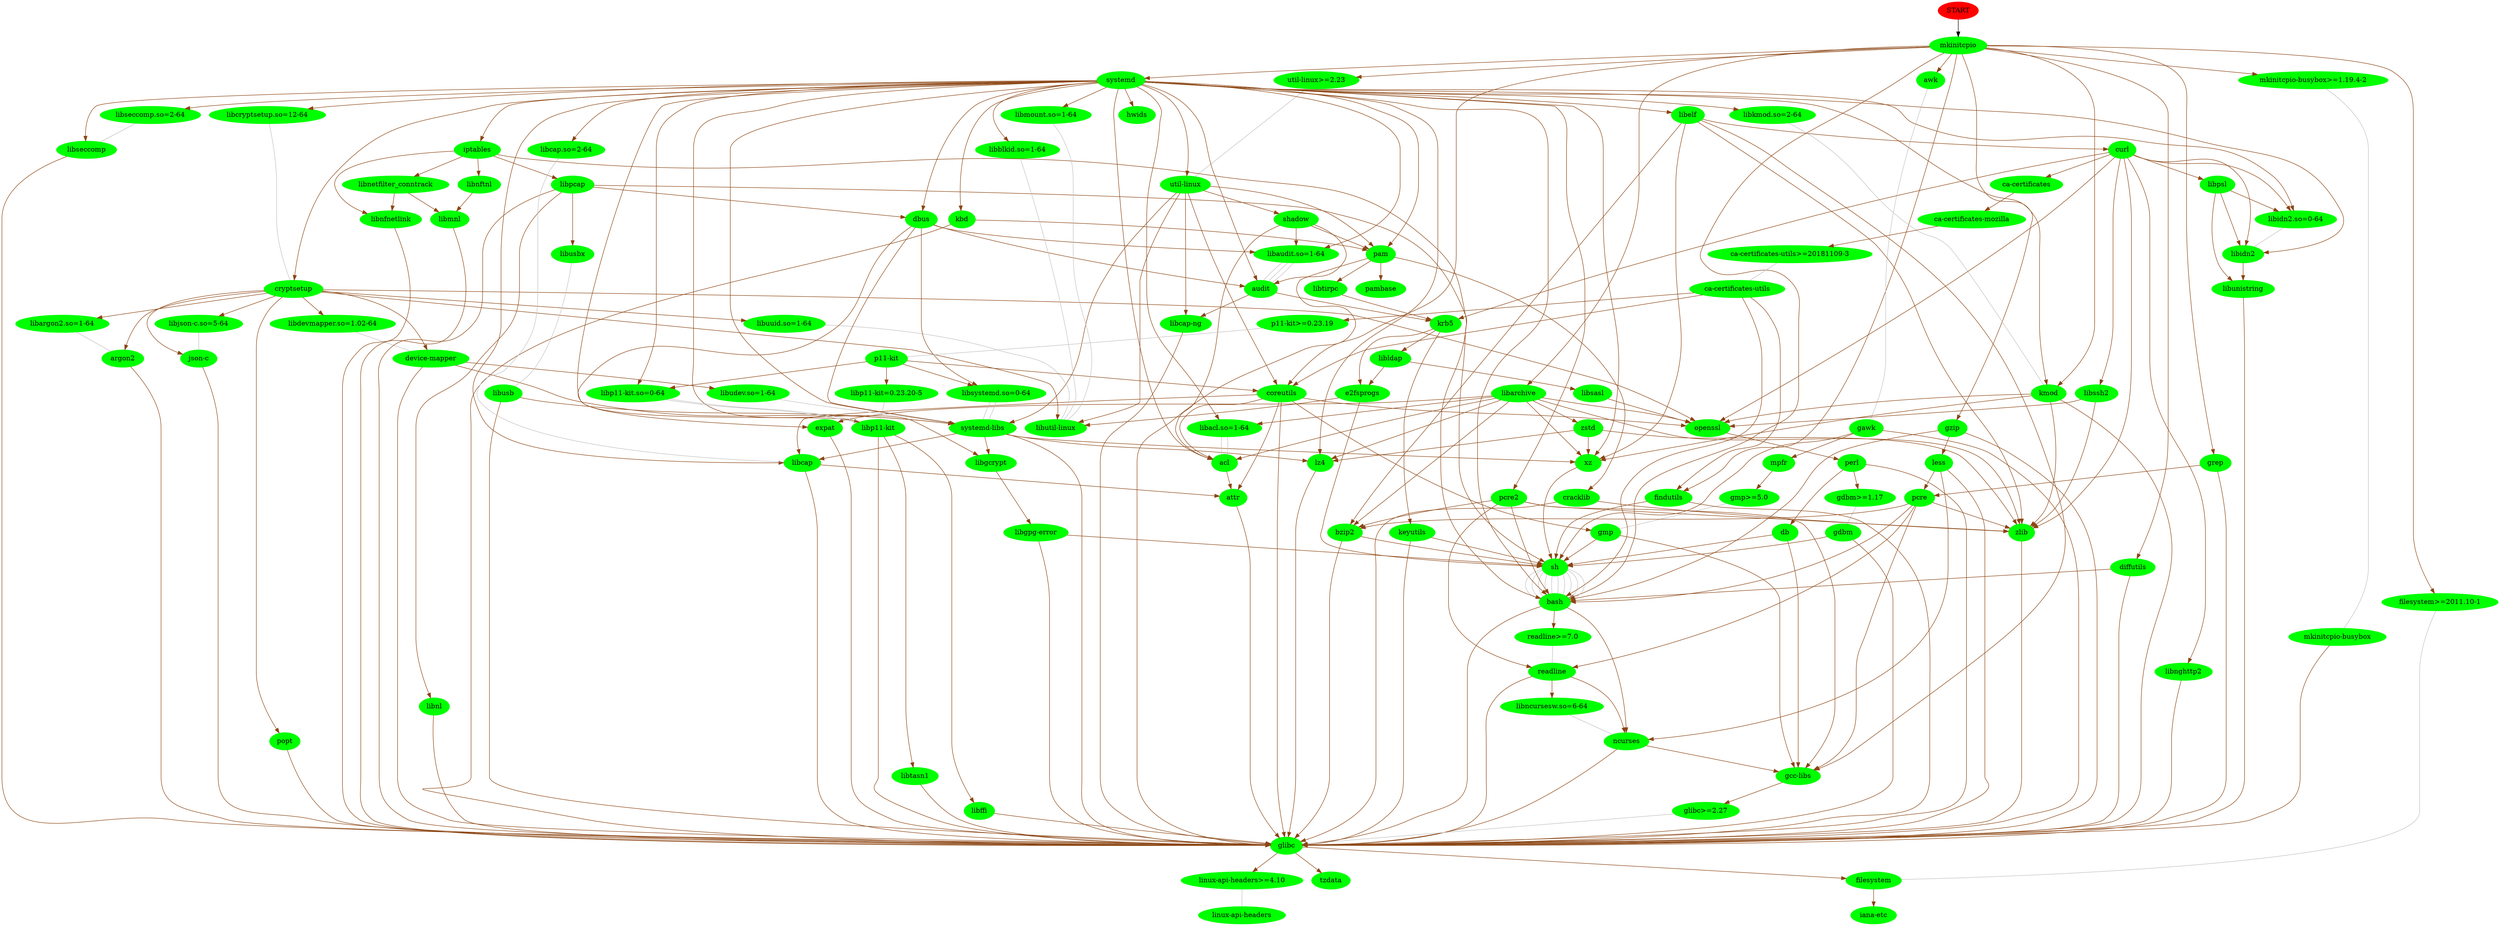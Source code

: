 digraph G { START [color=red, style=filled];
node [style=filled, color=green];
 "START" -> "mkinitcpio";
"mkinitcpio" -> "awk" [color=chocolate4];
"awk" -> "gawk" [arrowhead=none, color=grey];
"gawk" -> "sh" [color=chocolate4];
"sh" -> "bash" [arrowhead=none, color=grey];
"bash" -> "readline>=7.0" [color=chocolate4];
"readline>=7.0" -> "readline" [arrowhead=none, color=grey];
"readline" -> "glibc" [color=chocolate4];
"glibc" -> "linux-api-headers>=4.10" [color=chocolate4];
"linux-api-headers>=4.10" -> "linux-api-headers" [arrowhead=none, color=grey];
"glibc" -> "tzdata" [color=chocolate4];
"glibc" -> "filesystem" [color=chocolate4];
"filesystem" -> "iana-etc" [color=chocolate4];
"readline" -> "ncurses" [color=chocolate4];
"ncurses" -> "glibc" [color=chocolate4];
"ncurses" -> "gcc-libs" [color=chocolate4];
"gcc-libs" -> "glibc>=2.27" [color=chocolate4];
"glibc>=2.27" -> "glibc" [arrowhead=none, color=grey];
"readline" -> "libncursesw.so=6-64" [color=chocolate4];
"libncursesw.so=6-64" -> "ncurses" [arrowhead=none, color=grey];
"bash" -> "glibc" [color=chocolate4];
"bash" -> "ncurses" [color=chocolate4];
"gawk" -> "glibc" [color=chocolate4];
"gawk" -> "mpfr" [color=chocolate4];
"mpfr" -> "gmp>=5.0" [color=chocolate4];
"gmp>=5.0" -> "gmp" [arrowhead=none, color=grey];
"gmp" -> "gcc-libs" [color=chocolate4];
"gmp" -> "sh" [color=chocolate4];
"mkinitcpio" -> "mkinitcpio-busybox>=1.19.4-2" [color=chocolate4];
"mkinitcpio-busybox>=1.19.4-2" -> "mkinitcpio-busybox" [arrowhead=none, color=grey];
"mkinitcpio-busybox" -> "glibc" [color=chocolate4];
"mkinitcpio" -> "kmod" [color=chocolate4];
"kmod" -> "glibc" [color=chocolate4];
"kmod" -> "zlib" [color=chocolate4];
"zlib" -> "glibc" [color=chocolate4];
"kmod" -> "openssl" [color=chocolate4];
"openssl" -> "perl" [color=chocolate4];
"perl" -> "gdbm>=1.17" [color=chocolate4];
"gdbm>=1.17" -> "gdbm" [arrowhead=none, color=grey];
"gdbm" -> "glibc" [color=chocolate4];
"gdbm" -> "sh" [color=chocolate4];
"sh" -> "bash" [arrowhead=none, color=grey];
"perl" -> "db" [color=chocolate4];
"db" -> "gcc-libs" [color=chocolate4];
"db" -> "sh" [color=chocolate4];
"sh" -> "bash" [arrowhead=none, color=grey];
"perl" -> "glibc" [color=chocolate4];
"kmod" -> "xz" [color=chocolate4];
"xz" -> "sh" [color=chocolate4];
"sh" -> "bash" [arrowhead=none, color=grey];
"mkinitcpio" -> "util-linux>=2.23" [color=chocolate4];
"util-linux>=2.23" -> "util-linux" [arrowhead=none, color=grey];
"util-linux" -> "pam" [color=chocolate4];
"pam" -> "glibc" [color=chocolate4];
"pam" -> "cracklib" [color=chocolate4];
"cracklib" -> "glibc" [color=chocolate4];
"cracklib" -> "zlib" [color=chocolate4];
"pam" -> "libtirpc" [color=chocolate4];
"libtirpc" -> "krb5" [color=chocolate4];
"krb5" -> "e2fsprogs" [color=chocolate4];
"e2fsprogs" -> "sh" [color=chocolate4];
"sh" -> "bash" [arrowhead=none, color=grey];
"e2fsprogs" -> "libutil-linux" [color=chocolate4];
"krb5" -> "libldap" [color=chocolate4];
"libldap" -> "libsasl" [color=chocolate4];
"libsasl" -> "openssl" [color=chocolate4];
"libldap" -> "e2fsprogs" [color=chocolate4];
"krb5" -> "keyutils" [color=chocolate4];
"keyutils" -> "glibc" [color=chocolate4];
"keyutils" -> "sh" [color=chocolate4];
"sh" -> "bash" [arrowhead=none, color=grey];
"pam" -> "pambase" [color=chocolate4];
"util-linux" -> "shadow" [color=chocolate4];
"shadow" -> "pam" [color=chocolate4];
"shadow" -> "acl" [color=chocolate4];
"acl" -> "attr" [color=chocolate4];
"attr" -> "glibc" [color=chocolate4];
"shadow" -> "audit" [color=chocolate4];
"audit" -> "krb5" [color=chocolate4];
"audit" -> "libcap-ng" [color=chocolate4];
"libcap-ng" -> "glibc" [color=chocolate4];
"shadow" -> "libaudit.so=1-64" [color=chocolate4];
"libaudit.so=1-64" -> "audit" [arrowhead=none, color=grey];
"util-linux" -> "coreutils" [color=chocolate4];
"coreutils" -> "glibc" [color=chocolate4];
"coreutils" -> "acl" [color=chocolate4];
"coreutils" -> "attr" [color=chocolate4];
"coreutils" -> "gmp" [color=chocolate4];
"coreutils" -> "libcap" [color=chocolate4];
"libcap" -> "glibc" [color=chocolate4];
"libcap" -> "attr" [color=chocolate4];
"coreutils" -> "openssl" [color=chocolate4];
"util-linux" -> "systemd-libs" [color=chocolate4];
"systemd-libs" -> "glibc" [color=chocolate4];
"systemd-libs" -> "libcap" [color=chocolate4];
"systemd-libs" -> "libgcrypt" [color=chocolate4];
"libgcrypt" -> "libgpg-error" [color=chocolate4];
"libgpg-error" -> "glibc" [color=chocolate4];
"libgpg-error" -> "sh" [color=chocolate4];
"sh" -> "bash" [arrowhead=none, color=grey];
"systemd-libs" -> "lz4" [color=chocolate4];
"lz4" -> "glibc" [color=chocolate4];
"systemd-libs" -> "xz" [color=chocolate4];
"util-linux" -> "libcap-ng" [color=chocolate4];
"util-linux" -> "libutil-linux" [color=chocolate4];
"mkinitcpio" -> "libarchive" [color=chocolate4];
"libarchive" -> "acl" [color=chocolate4];
"libarchive" -> "libacl.so=1-64" [color=chocolate4];
"libacl.so=1-64" -> "acl" [arrowhead=none, color=grey];
"libarchive" -> "bzip2" [color=chocolate4];
"bzip2" -> "glibc" [color=chocolate4];
"bzip2" -> "sh" [color=chocolate4];
"sh" -> "bash" [arrowhead=none, color=grey];
"libarchive" -> "expat" [color=chocolate4];
"expat" -> "glibc" [color=chocolate4];
"libarchive" -> "lz4" [color=chocolate4];
"libarchive" -> "openssl" [color=chocolate4];
"libarchive" -> "xz" [color=chocolate4];
"libarchive" -> "zlib" [color=chocolate4];
"libarchive" -> "zstd" [color=chocolate4];
"zstd" -> "zlib" [color=chocolate4];
"zstd" -> "xz" [color=chocolate4];
"zstd" -> "lz4" [color=chocolate4];
"mkinitcpio" -> "coreutils" [color=chocolate4];
"mkinitcpio" -> "bash" [color=chocolate4];
"mkinitcpio" -> "diffutils" [color=chocolate4];
"diffutils" -> "glibc" [color=chocolate4];
"diffutils" -> "bash" [color=chocolate4];
"mkinitcpio" -> "findutils" [color=chocolate4];
"findutils" -> "glibc" [color=chocolate4];
"findutils" -> "sh" [color=chocolate4];
"sh" -> "bash" [arrowhead=none, color=grey];
"mkinitcpio" -> "grep" [color=chocolate4];
"grep" -> "glibc" [color=chocolate4];
"grep" -> "pcre" [color=chocolate4];
"pcre" -> "gcc-libs" [color=chocolate4];
"pcre" -> "readline" [color=chocolate4];
"pcre" -> "zlib" [color=chocolate4];
"pcre" -> "bzip2" [color=chocolate4];
"pcre" -> "bash" [color=chocolate4];
"mkinitcpio" -> "filesystem>=2011.10-1" [color=chocolate4];
"filesystem>=2011.10-1" -> "filesystem" [arrowhead=none, color=grey];
"mkinitcpio" -> "gzip" [color=chocolate4];
"gzip" -> "glibc" [color=chocolate4];
"gzip" -> "bash" [color=chocolate4];
"gzip" -> "less" [color=chocolate4];
"less" -> "glibc" [color=chocolate4];
"less" -> "ncurses" [color=chocolate4];
"less" -> "pcre" [color=chocolate4];
"mkinitcpio" -> "systemd" [color=chocolate4];
"systemd" -> "acl" [color=chocolate4];
"systemd" -> "libacl.so=1-64" [color=chocolate4];
"libacl.so=1-64" -> "acl" [arrowhead=none, color=grey];
"systemd" -> "bash" [color=chocolate4];
"systemd" -> "cryptsetup" [color=chocolate4];
"cryptsetup" -> "device-mapper" [color=chocolate4];
"device-mapper" -> "glibc" [color=chocolate4];
"device-mapper" -> "systemd-libs" [color=chocolate4];
"device-mapper" -> "libudev.so=1-64" [color=chocolate4];
"libudev.so=1-64" -> "systemd-libs" [arrowhead=none, color=grey];
"cryptsetup" -> "libdevmapper.so=1.02-64" [color=chocolate4];
"libdevmapper.so=1.02-64" -> "device-mapper" [arrowhead=none, color=grey];
"cryptsetup" -> "openssl" [color=chocolate4];
"cryptsetup" -> "popt" [color=chocolate4];
"popt" -> "glibc" [color=chocolate4];
"cryptsetup" -> "libutil-linux" [color=chocolate4];
"cryptsetup" -> "libuuid.so=1-64" [color=chocolate4];
"libuuid.so=1-64" -> "libutil-linux" [arrowhead=none, color=grey];
"cryptsetup" -> "json-c" [color=chocolate4];
"json-c" -> "glibc" [color=chocolate4];
"cryptsetup" -> "libjson-c.so=5-64" [color=chocolate4];
"libjson-c.so=5-64" -> "json-c" [arrowhead=none, color=grey];
"cryptsetup" -> "argon2" [color=chocolate4];
"argon2" -> "glibc" [color=chocolate4];
"cryptsetup" -> "libargon2.so=1-64" [color=chocolate4];
"libargon2.so=1-64" -> "argon2" [arrowhead=none, color=grey];
"systemd" -> "libcryptsetup.so=12-64" [color=chocolate4];
"libcryptsetup.so=12-64" -> "cryptsetup" [arrowhead=none, color=grey];
"systemd" -> "dbus" [color=chocolate4];
"dbus" -> "systemd-libs" [color=chocolate4];
"dbus" -> "expat" [color=chocolate4];
"dbus" -> "audit" [color=chocolate4];
"dbus" -> "libsystemd.so=0-64" [color=chocolate4];
"libsystemd.so=0-64" -> "systemd-libs" [arrowhead=none, color=grey];
"dbus" -> "libaudit.so=1-64" [color=chocolate4];
"libaudit.so=1-64" -> "audit" [arrowhead=none, color=grey];
"systemd" -> "iptables" [color=chocolate4];
"iptables" -> "libnftnl" [color=chocolate4];
"libnftnl" -> "libmnl" [color=chocolate4];
"libmnl" -> "glibc" [color=chocolate4];
"iptables" -> "libpcap" [color=chocolate4];
"libpcap" -> "glibc" [color=chocolate4];
"libpcap" -> "libnl" [color=chocolate4];
"libnl" -> "glibc" [color=chocolate4];
"libpcap" -> "sh" [color=chocolate4];
"sh" -> "bash" [arrowhead=none, color=grey];
"libpcap" -> "libusbx" [color=chocolate4];
"libusbx" -> "libusb" [arrowhead=none, color=grey];
"libusb" -> "glibc" [color=chocolate4];
"libusb" -> "systemd-libs" [color=chocolate4];
"libpcap" -> "dbus" [color=chocolate4];
"iptables" -> "libnfnetlink" [color=chocolate4];
"libnfnetlink" -> "glibc" [color=chocolate4];
"iptables" -> "libnetfilter_conntrack" [color=chocolate4];
"libnetfilter_conntrack" -> "libnfnetlink" [color=chocolate4];
"libnetfilter_conntrack" -> "libmnl" [color=chocolate4];
"iptables" -> "bash" [color=chocolate4];
"systemd" -> "kbd" [color=chocolate4];
"kbd" -> "glibc" [color=chocolate4];
"kbd" -> "pam" [color=chocolate4];
"systemd" -> "kmod" [color=chocolate4];
"systemd" -> "libkmod.so=2-64" [color=chocolate4];
"libkmod.so=2-64" -> "kmod" [arrowhead=none, color=grey];
"systemd" -> "hwids" [color=chocolate4];
"systemd" -> "libcap" [color=chocolate4];
"systemd" -> "libcap.so=2-64" [color=chocolate4];
"libcap.so=2-64" -> "libcap" [arrowhead=none, color=grey];
"systemd" -> "libgcrypt" [color=chocolate4];
"systemd" -> "systemd-libs" [color=chocolate4];
"systemd" -> "libidn2" [color=chocolate4];
"libidn2" -> "libunistring" [color=chocolate4];
"libunistring" -> "glibc" [color=chocolate4];
"systemd" -> "libidn2.so=0-64" [color=chocolate4];
"libidn2.so=0-64" -> "libidn2" [arrowhead=none, color=grey];
"systemd" -> "lz4" [color=chocolate4];
"systemd" -> "pam" [color=chocolate4];
"systemd" -> "libelf" [color=chocolate4];
"libelf" -> "gcc-libs" [color=chocolate4];
"libelf" -> "zlib" [color=chocolate4];
"libelf" -> "bzip2" [color=chocolate4];
"libelf" -> "xz" [color=chocolate4];
"libelf" -> "curl" [color=chocolate4];
"curl" -> "ca-certificates" [color=chocolate4];
"ca-certificates" -> "ca-certificates-mozilla" [color=chocolate4];
"ca-certificates-mozilla" -> "ca-certificates-utils>=20181109-3" [color=chocolate4];
"ca-certificates-utils>=20181109-3" -> "ca-certificates-utils" [arrowhead=none, color=grey];
"ca-certificates-utils" -> "bash" [color=chocolate4];
"ca-certificates-utils" -> "coreutils" [color=chocolate4];
"ca-certificates-utils" -> "findutils" [color=chocolate4];
"ca-certificates-utils" -> "p11-kit>=0.23.19" [color=chocolate4];
"p11-kit>=0.23.19" -> "p11-kit" [arrowhead=none, color=grey];
"p11-kit" -> "libp11-kit=0.23.20-5" [color=chocolate4];
"libp11-kit=0.23.20-5" -> "libp11-kit" [arrowhead=none, color=grey];
"libp11-kit" -> "glibc" [color=chocolate4];
"libp11-kit" -> "libtasn1" [color=chocolate4];
"libtasn1" -> "glibc" [color=chocolate4];
"libp11-kit" -> "libffi" [color=chocolate4];
"libffi" -> "glibc" [color=chocolate4];
"p11-kit" -> "coreutils" [color=chocolate4];
"p11-kit" -> "libp11-kit.so=0-64" [color=chocolate4];
"libp11-kit.so=0-64" -> "libp11-kit" [arrowhead=none, color=grey];
"p11-kit" -> "libsystemd.so=0-64" [color=chocolate4];
"libsystemd.so=0-64" -> "systemd-libs" [arrowhead=none, color=grey];
"curl" -> "krb5" [color=chocolate4];
"curl" -> "libssh2" [color=chocolate4];
"libssh2" -> "openssl" [color=chocolate4];
"libssh2" -> "zlib" [color=chocolate4];
"curl" -> "openssl" [color=chocolate4];
"curl" -> "zlib" [color=chocolate4];
"curl" -> "libpsl" [color=chocolate4];
"libpsl" -> "libidn2" [color=chocolate4];
"libpsl" -> "libidn2.so=0-64" [color=chocolate4];
"libpsl" -> "libunistring" [color=chocolate4];
"curl" -> "libnghttp2" [color=chocolate4];
"libnghttp2" -> "glibc" [color=chocolate4];
"curl" -> "libidn2" [color=chocolate4];
"curl" -> "libidn2.so=0-64" [color=chocolate4];
"systemd" -> "libseccomp" [color=chocolate4];
"libseccomp" -> "glibc" [color=chocolate4];
"systemd" -> "libseccomp.so=2-64" [color=chocolate4];
"libseccomp.so=2-64" -> "libseccomp" [arrowhead=none, color=grey];
"systemd" -> "util-linux" [color=chocolate4];
"systemd" -> "libblkid.so=1-64" [color=chocolate4];
"libblkid.so=1-64" -> "libutil-linux" [arrowhead=none, color=grey];
"systemd" -> "libmount.so=1-64" [color=chocolate4];
"libmount.so=1-64" -> "libutil-linux" [arrowhead=none, color=grey];
"systemd" -> "xz" [color=chocolate4];
"systemd" -> "pcre2" [color=chocolate4];
"pcre2" -> "gcc-libs" [color=chocolate4];
"pcre2" -> "readline" [color=chocolate4];
"pcre2" -> "zlib" [color=chocolate4];
"pcre2" -> "bzip2" [color=chocolate4];
"pcre2" -> "bash" [color=chocolate4];
"systemd" -> "audit" [color=chocolate4];
"systemd" -> "libaudit.so=1-64" [color=chocolate4];
"libaudit.so=1-64" -> "audit" [arrowhead=none, color=grey];
"systemd" -> "libp11-kit" [color=chocolate4];
"systemd" -> "libp11-kit.so=0-64" [color=chocolate4];
"libp11-kit.so=0-64" -> "libp11-kit" [arrowhead=none, color=grey];
}
